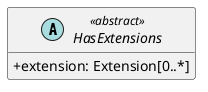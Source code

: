 @startuml
skinparam classAttributeIconSize 0
hide methods

abstract class HasExtensions <<abstract>> {
  +extension: Extension[0..*] 
}
@enduml